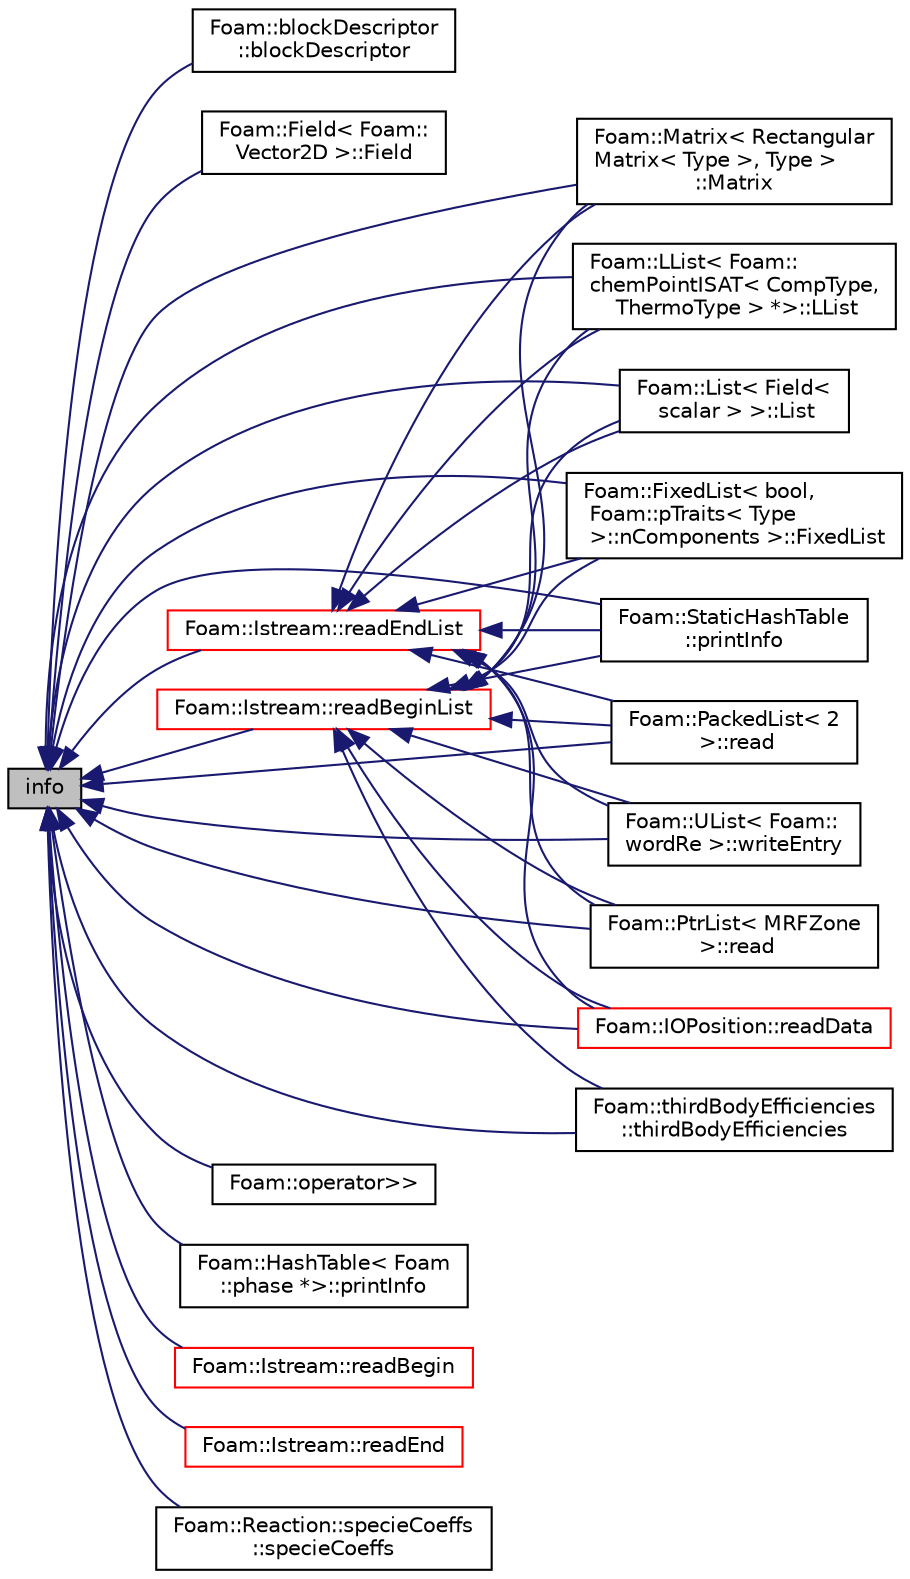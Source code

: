 digraph "info"
{
  bgcolor="transparent";
  edge [fontname="Helvetica",fontsize="10",labelfontname="Helvetica",labelfontsize="10"];
  node [fontname="Helvetica",fontsize="10",shape=record];
  rankdir="LR";
  Node1099 [label="info",height=0.2,width=0.4,color="black", fillcolor="grey75", style="filled", fontcolor="black"];
  Node1099 -> Node1100 [dir="back",color="midnightblue",fontsize="10",style="solid",fontname="Helvetica"];
  Node1100 [label="Foam::blockDescriptor\l::blockDescriptor",height=0.2,width=0.4,color="black",URL="$a25745.html#a00eb99a211b093415fcdeca89e0ef220",tooltip="Construct from Istream. "];
  Node1099 -> Node1101 [dir="back",color="midnightblue",fontsize="10",style="solid",fontname="Helvetica"];
  Node1101 [label="Foam::Field\< Foam::\lVector2D \>::Field",height=0.2,width=0.4,color="black",URL="$a27573.html#a7c7798a471c99613de775e23bbe76b8f",tooltip="Construct from a dictionary entry. "];
  Node1099 -> Node1102 [dir="back",color="midnightblue",fontsize="10",style="solid",fontname="Helvetica"];
  Node1102 [label="Foam::FixedList\< bool,\l Foam::pTraits\< Type\l \>::nComponents \>::FixedList",height=0.2,width=0.4,color="black",URL="$a27009.html#a96fc89cc5cd7ef81f0d49bfb25247021",tooltip="Construct from Istream. "];
  Node1099 -> Node1103 [dir="back",color="midnightblue",fontsize="10",style="solid",fontname="Helvetica"];
  Node1103 [label="Foam::List\< Field\<\l scalar \> \>::List",height=0.2,width=0.4,color="black",URL="$a26833.html#a14f9ee6bb196d1f585f55ea49dc15a0c",tooltip="Construct from Istream. "];
  Node1099 -> Node1104 [dir="back",color="midnightblue",fontsize="10",style="solid",fontname="Helvetica"];
  Node1104 [label="Foam::LList\< Foam::\lchemPointISAT\< CompType,\l ThermoType \> *\>::LList",height=0.2,width=0.4,color="black",URL="$a26905.html#aa632aa973f33404a158c0481ead8a78b",tooltip="Construct from Istream. "];
  Node1099 -> Node1105 [dir="back",color="midnightblue",fontsize="10",style="solid",fontname="Helvetica"];
  Node1105 [label="Foam::Matrix\< Rectangular\lMatrix\< Type \>, Type \>\l::Matrix",height=0.2,width=0.4,color="black",URL="$a27889.html#aa92976d4353b6683c4f4b1b50a536502",tooltip="Construct from Istream. "];
  Node1099 -> Node1106 [dir="back",color="midnightblue",fontsize="10",style="solid",fontname="Helvetica"];
  Node1106 [label="Foam::operator\>\>",height=0.2,width=0.4,color="black",URL="$a21851.html#ae138a2a110d0a07026967ee5edbf2e71"];
  Node1099 -> Node1107 [dir="back",color="midnightblue",fontsize="10",style="solid",fontname="Helvetica"];
  Node1107 [label="Foam::StaticHashTable\l::printInfo",height=0.2,width=0.4,color="black",URL="$a26881.html#a4630bfbe0bfbb22452195c1644979442",tooltip="Print information. "];
  Node1099 -> Node1108 [dir="back",color="midnightblue",fontsize="10",style="solid",fontname="Helvetica"];
  Node1108 [label="Foam::HashTable\< Foam\l::phase *\>::printInfo",height=0.2,width=0.4,color="black",URL="$a26841.html#a4630bfbe0bfbb22452195c1644979442",tooltip="Print information. "];
  Node1099 -> Node1109 [dir="back",color="midnightblue",fontsize="10",style="solid",fontname="Helvetica"];
  Node1109 [label="Foam::PtrList\< MRFZone\l \>::read",height=0.2,width=0.4,color="black",URL="$a27029.html#a13f28f6f50da188010f20f60b92f4f39",tooltip="Read from Istream using given Istream constructor class. "];
  Node1099 -> Node1110 [dir="back",color="midnightblue",fontsize="10",style="solid",fontname="Helvetica"];
  Node1110 [label="Foam::PackedList\< 2\l \>::read",height=0.2,width=0.4,color="black",URL="$a27053.html#a223c472410515286cf5050b0b7b37396",tooltip="Clear list and read from stream. "];
  Node1099 -> Node1111 [dir="back",color="midnightblue",fontsize="10",style="solid",fontname="Helvetica"];
  Node1111 [label="Foam::Istream::readBegin",height=0.2,width=0.4,color="red",URL="$a27341.html#a0f770b511770a752d65282976e8a8078"];
  Node1099 -> Node1126 [dir="back",color="midnightblue",fontsize="10",style="solid",fontname="Helvetica"];
  Node1126 [label="Foam::Istream::readBeginList",height=0.2,width=0.4,color="red",URL="$a27341.html#adb9b1a5ac1aacc94b9998439303acfa7"];
  Node1126 -> Node1102 [dir="back",color="midnightblue",fontsize="10",style="solid",fontname="Helvetica"];
  Node1126 -> Node1103 [dir="back",color="midnightblue",fontsize="10",style="solid",fontname="Helvetica"];
  Node1126 -> Node1104 [dir="back",color="midnightblue",fontsize="10",style="solid",fontname="Helvetica"];
  Node1126 -> Node1105 [dir="back",color="midnightblue",fontsize="10",style="solid",fontname="Helvetica"];
  Node1126 -> Node1107 [dir="back",color="midnightblue",fontsize="10",style="solid",fontname="Helvetica"];
  Node1126 -> Node1109 [dir="back",color="midnightblue",fontsize="10",style="solid",fontname="Helvetica"];
  Node1126 -> Node1110 [dir="back",color="midnightblue",fontsize="10",style="solid",fontname="Helvetica"];
  Node1126 -> Node1127 [dir="back",color="midnightblue",fontsize="10",style="solid",fontname="Helvetica"];
  Node1127 [label="Foam::IOPosition::readData",height=0.2,width=0.4,color="red",URL="$a24701.html#af01264cee7588de77f4021f7c9322549"];
  Node1126 -> Node1129 [dir="back",color="midnightblue",fontsize="10",style="solid",fontname="Helvetica"];
  Node1129 [label="Foam::thirdBodyEfficiencies\l::thirdBodyEfficiencies",height=0.2,width=0.4,color="black",URL="$a31665.html#aece973b4d66b7d623d7afa421feb9395",tooltip="Construct from Istream. "];
  Node1126 -> Node1130 [dir="back",color="midnightblue",fontsize="10",style="solid",fontname="Helvetica"];
  Node1130 [label="Foam::UList\< Foam::\lwordRe \>::writeEntry",height=0.2,width=0.4,color="black",URL="$a26837.html#ab40cda08e1d63badc1dbc7c31005601e",tooltip="Write the UList as a dictionary entry with keyword. "];
  Node1099 -> Node1127 [dir="back",color="midnightblue",fontsize="10",style="solid",fontname="Helvetica"];
  Node1099 -> Node1131 [dir="back",color="midnightblue",fontsize="10",style="solid",fontname="Helvetica"];
  Node1131 [label="Foam::Istream::readEnd",height=0.2,width=0.4,color="red",URL="$a27341.html#a092d231ce97840ca80cad9b0e98acbb8"];
  Node1099 -> Node1141 [dir="back",color="midnightblue",fontsize="10",style="solid",fontname="Helvetica"];
  Node1141 [label="Foam::Istream::readEndList",height=0.2,width=0.4,color="red",URL="$a27341.html#a3fbb1d26a1c975ed5be8df0056c863dd"];
  Node1141 -> Node1102 [dir="back",color="midnightblue",fontsize="10",style="solid",fontname="Helvetica"];
  Node1141 -> Node1103 [dir="back",color="midnightblue",fontsize="10",style="solid",fontname="Helvetica"];
  Node1141 -> Node1104 [dir="back",color="midnightblue",fontsize="10",style="solid",fontname="Helvetica"];
  Node1141 -> Node1105 [dir="back",color="midnightblue",fontsize="10",style="solid",fontname="Helvetica"];
  Node1141 -> Node1107 [dir="back",color="midnightblue",fontsize="10",style="solid",fontname="Helvetica"];
  Node1141 -> Node1109 [dir="back",color="midnightblue",fontsize="10",style="solid",fontname="Helvetica"];
  Node1141 -> Node1110 [dir="back",color="midnightblue",fontsize="10",style="solid",fontname="Helvetica"];
  Node1141 -> Node1127 [dir="back",color="midnightblue",fontsize="10",style="solid",fontname="Helvetica"];
  Node1141 -> Node1130 [dir="back",color="midnightblue",fontsize="10",style="solid",fontname="Helvetica"];
  Node1099 -> Node1142 [dir="back",color="midnightblue",fontsize="10",style="solid",fontname="Helvetica"];
  Node1142 [label="Foam::Reaction::specieCoeffs\l::specieCoeffs",height=0.2,width=0.4,color="black",URL="$a31681.html#a9b84deb388790337f13f6cb82367964a"];
  Node1099 -> Node1129 [dir="back",color="midnightblue",fontsize="10",style="solid",fontname="Helvetica"];
  Node1099 -> Node1130 [dir="back",color="midnightblue",fontsize="10",style="solid",fontname="Helvetica"];
}
